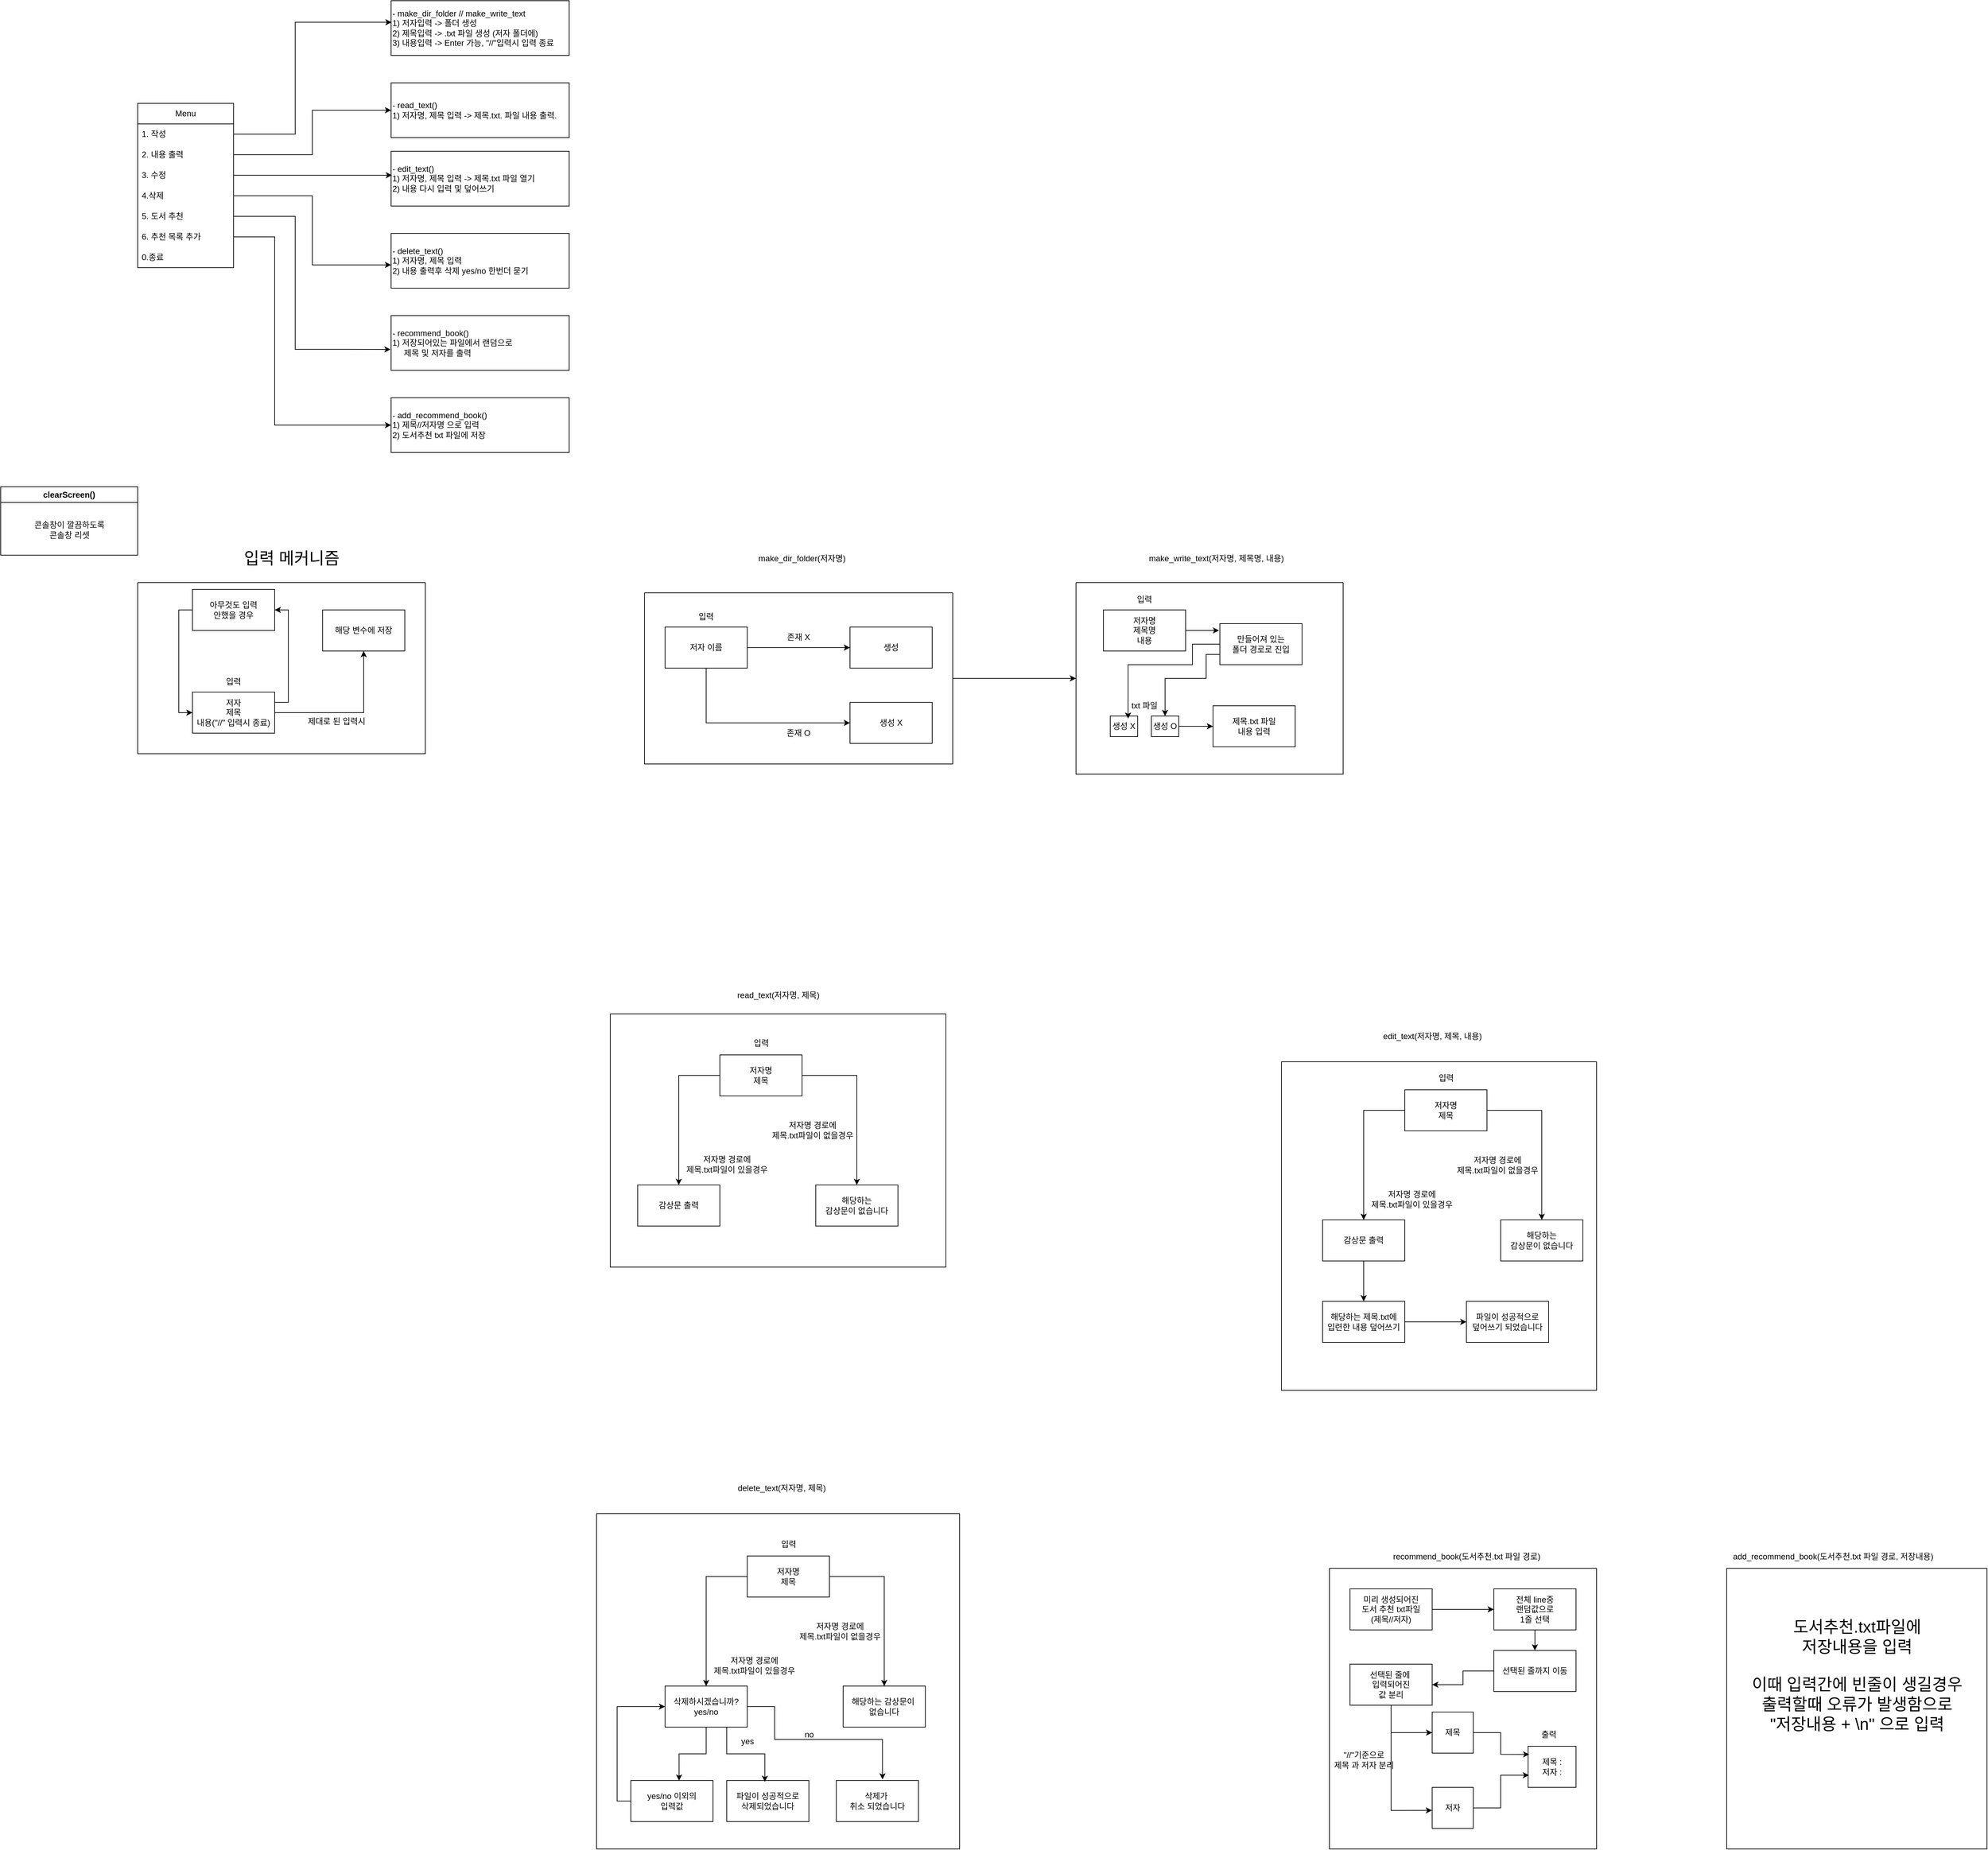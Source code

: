 <mxfile version="24.2.5" type="device">
  <diagram id="C5RBs43oDa-KdzZeNtuy" name="Page-1">
    <mxGraphModel dx="1339" dy="675" grid="1" gridSize="10" guides="1" tooltips="1" connect="1" arrows="1" fold="1" page="1" pageScale="1" pageWidth="3300" pageHeight="4681" background="none" math="0" shadow="0">
      <root>
        <mxCell id="WIyWlLk6GJQsqaUBKTNV-0" />
        <mxCell id="WIyWlLk6GJQsqaUBKTNV-1" parent="WIyWlLk6GJQsqaUBKTNV-0" />
        <mxCell id="ZMMMaJxAKqwiC50rY-K8-9" value="Menu" style="swimlane;fontStyle=0;childLayout=stackLayout;horizontal=1;startSize=30;horizontalStack=0;resizeParent=1;resizeParentMax=0;resizeLast=0;collapsible=1;marginBottom=0;whiteSpace=wrap;html=1;" parent="WIyWlLk6GJQsqaUBKTNV-1" vertex="1">
          <mxGeometry x="230" y="190" width="140" height="240" as="geometry">
            <mxRectangle y="160" width="60" height="30" as="alternateBounds" />
          </mxGeometry>
        </mxCell>
        <mxCell id="ZMMMaJxAKqwiC50rY-K8-10" value="1. 작성" style="text;strokeColor=none;fillColor=none;align=left;verticalAlign=middle;spacingLeft=4;spacingRight=4;overflow=hidden;points=[[0,0.5],[1,0.5]];portConstraint=eastwest;rotatable=0;whiteSpace=wrap;html=1;" parent="ZMMMaJxAKqwiC50rY-K8-9" vertex="1">
          <mxGeometry y="30" width="140" height="30" as="geometry" />
        </mxCell>
        <mxCell id="ZMMMaJxAKqwiC50rY-K8-11" value="2. 내용 출력" style="text;strokeColor=none;fillColor=none;align=left;verticalAlign=middle;spacingLeft=4;spacingRight=4;overflow=hidden;points=[[0,0.5],[1,0.5]];portConstraint=eastwest;rotatable=0;whiteSpace=wrap;html=1;" parent="ZMMMaJxAKqwiC50rY-K8-9" vertex="1">
          <mxGeometry y="60" width="140" height="30" as="geometry" />
        </mxCell>
        <mxCell id="ZMMMaJxAKqwiC50rY-K8-12" value="3. 수정" style="text;strokeColor=none;fillColor=none;align=left;verticalAlign=middle;spacingLeft=4;spacingRight=4;overflow=hidden;points=[[0,0.5],[1,0.5]];portConstraint=eastwest;rotatable=0;whiteSpace=wrap;html=1;" parent="ZMMMaJxAKqwiC50rY-K8-9" vertex="1">
          <mxGeometry y="90" width="140" height="30" as="geometry" />
        </mxCell>
        <mxCell id="QlnXhvhGTtY5C8Dd1A9R-1" value="4.삭제" style="text;strokeColor=none;fillColor=none;align=left;verticalAlign=middle;spacingLeft=4;spacingRight=4;overflow=hidden;points=[[0,0.5],[1,0.5]];portConstraint=eastwest;rotatable=0;whiteSpace=wrap;html=1;" parent="ZMMMaJxAKqwiC50rY-K8-9" vertex="1">
          <mxGeometry y="120" width="140" height="30" as="geometry" />
        </mxCell>
        <mxCell id="QlnXhvhGTtY5C8Dd1A9R-2" value="5. 도서 추천" style="text;strokeColor=none;fillColor=none;align=left;verticalAlign=middle;spacingLeft=4;spacingRight=4;overflow=hidden;points=[[0,0.5],[1,0.5]];portConstraint=eastwest;rotatable=0;whiteSpace=wrap;html=1;" parent="ZMMMaJxAKqwiC50rY-K8-9" vertex="1">
          <mxGeometry y="150" width="140" height="30" as="geometry" />
        </mxCell>
        <mxCell id="QlnXhvhGTtY5C8Dd1A9R-3" value="6. 추천 목록 추가" style="text;strokeColor=none;fillColor=none;align=left;verticalAlign=middle;spacingLeft=4;spacingRight=4;overflow=hidden;points=[[0,0.5],[1,0.5]];portConstraint=eastwest;rotatable=0;whiteSpace=wrap;html=1;" parent="ZMMMaJxAKqwiC50rY-K8-9" vertex="1">
          <mxGeometry y="180" width="140" height="30" as="geometry" />
        </mxCell>
        <mxCell id="j4lO6dd5l7FoJTS6NfHh-8" value="0.종료" style="text;strokeColor=none;fillColor=none;align=left;verticalAlign=middle;spacingLeft=4;spacingRight=4;overflow=hidden;points=[[0,0.5],[1,0.5]];portConstraint=eastwest;rotatable=0;whiteSpace=wrap;html=1;" parent="ZMMMaJxAKqwiC50rY-K8-9" vertex="1">
          <mxGeometry y="210" width="140" height="30" as="geometry" />
        </mxCell>
        <mxCell id="QlnXhvhGTtY5C8Dd1A9R-36" value="&lt;div&gt;- make_dir_folder // make_write_text&lt;/div&gt;1) 저자입력 -&amp;gt; 폴더 생성&lt;div&gt;2) 제목입력 -&amp;gt; .txt 파일 생성&amp;nbsp;&lt;span style=&quot;background-color: initial;&quot;&gt;(저자 폴더에)&lt;/span&gt;&lt;/div&gt;&lt;div&gt;3) 내용입력 -&amp;gt; Enter 가능,&amp;nbsp;&lt;span style=&quot;background-color: initial;&quot;&gt;&quot;//&quot;입력시 입력 종료&lt;/span&gt;&lt;/div&gt;" style="rounded=0;whiteSpace=wrap;html=1;align=left;" parent="WIyWlLk6GJQsqaUBKTNV-1" vertex="1">
          <mxGeometry x="600" y="40" width="260" height="80" as="geometry" />
        </mxCell>
        <mxCell id="QlnXhvhGTtY5C8Dd1A9R-53" value="&lt;div&gt;- read_text()&lt;/div&gt;1) 저자명, 제목 입력 -&amp;gt; 제목.txt. 파일 내용 출력." style="rounded=0;whiteSpace=wrap;html=1;align=left;" parent="WIyWlLk6GJQsqaUBKTNV-1" vertex="1">
          <mxGeometry x="600" y="160" width="260" height="80" as="geometry" />
        </mxCell>
        <mxCell id="QlnXhvhGTtY5C8Dd1A9R-56" value="&lt;div&gt;- edit_text()&lt;/div&gt;1) 저자명, 제목 입력 -&amp;gt; 제목.txt 파일 열기&lt;div&gt;2) 내용 다시 입력 및 덮어쓰기&lt;/div&gt;" style="rounded=0;whiteSpace=wrap;html=1;align=left;" parent="WIyWlLk6GJQsqaUBKTNV-1" vertex="1">
          <mxGeometry x="600" y="260" width="260" height="80" as="geometry" />
        </mxCell>
        <mxCell id="QlnXhvhGTtY5C8Dd1A9R-57" value="&lt;div&gt;- delete_text()&lt;/div&gt;1) 저자명, 제목 입력&lt;div&gt;2) 내용 출력후 삭제 yes/no 한번더 묻기&lt;/div&gt;" style="rounded=0;whiteSpace=wrap;html=1;align=left;" parent="WIyWlLk6GJQsqaUBKTNV-1" vertex="1">
          <mxGeometry x="600" y="380" width="260" height="80" as="geometry" />
        </mxCell>
        <mxCell id="QlnXhvhGTtY5C8Dd1A9R-58" value="&lt;div&gt;- recommend_book()&lt;/div&gt;1) 저장되어있는&amp;nbsp;&lt;span style=&quot;background-color: initial;&quot;&gt;파일에서 랜덤으로&amp;nbsp;&lt;/span&gt;&lt;div&gt;&lt;span style=&quot;background-color: initial;&quot;&gt;&amp;nbsp; &amp;nbsp; &amp;nbsp;제목 및 저자를 출력&lt;/span&gt;&lt;/div&gt;" style="rounded=0;whiteSpace=wrap;html=1;align=left;" parent="WIyWlLk6GJQsqaUBKTNV-1" vertex="1">
          <mxGeometry x="600" y="500" width="260" height="80" as="geometry" />
        </mxCell>
        <mxCell id="QlnXhvhGTtY5C8Dd1A9R-61" style="edgeStyle=orthogonalEdgeStyle;rounded=0;orthogonalLoop=1;jettySize=auto;html=1;entryX=0;entryY=0.5;entryDx=0;entryDy=0;" parent="WIyWlLk6GJQsqaUBKTNV-1" source="ZMMMaJxAKqwiC50rY-K8-11" target="QlnXhvhGTtY5C8Dd1A9R-53" edge="1">
          <mxGeometry relative="1" as="geometry" />
        </mxCell>
        <mxCell id="QlnXhvhGTtY5C8Dd1A9R-62" style="edgeStyle=orthogonalEdgeStyle;rounded=0;orthogonalLoop=1;jettySize=auto;html=1;exitX=1;exitY=0.5;exitDx=0;exitDy=0;entryX=0.003;entryY=0.394;entryDx=0;entryDy=0;entryPerimeter=0;" parent="WIyWlLk6GJQsqaUBKTNV-1" source="ZMMMaJxAKqwiC50rY-K8-10" target="QlnXhvhGTtY5C8Dd1A9R-36" edge="1">
          <mxGeometry relative="1" as="geometry">
            <Array as="points">
              <mxPoint x="460" y="235" />
              <mxPoint x="460" y="72" />
            </Array>
          </mxGeometry>
        </mxCell>
        <mxCell id="QlnXhvhGTtY5C8Dd1A9R-63" style="edgeStyle=orthogonalEdgeStyle;rounded=0;orthogonalLoop=1;jettySize=auto;html=1;entryX=0.005;entryY=0.437;entryDx=0;entryDy=0;entryPerimeter=0;" parent="WIyWlLk6GJQsqaUBKTNV-1" source="ZMMMaJxAKqwiC50rY-K8-12" target="QlnXhvhGTtY5C8Dd1A9R-56" edge="1">
          <mxGeometry relative="1" as="geometry" />
        </mxCell>
        <mxCell id="QlnXhvhGTtY5C8Dd1A9R-64" style="edgeStyle=orthogonalEdgeStyle;rounded=0;orthogonalLoop=1;jettySize=auto;html=1;entryX=0;entryY=0.575;entryDx=0;entryDy=0;entryPerimeter=0;" parent="WIyWlLk6GJQsqaUBKTNV-1" source="QlnXhvhGTtY5C8Dd1A9R-1" target="QlnXhvhGTtY5C8Dd1A9R-57" edge="1">
          <mxGeometry relative="1" as="geometry" />
        </mxCell>
        <mxCell id="QlnXhvhGTtY5C8Dd1A9R-65" style="edgeStyle=orthogonalEdgeStyle;rounded=0;orthogonalLoop=1;jettySize=auto;html=1;entryX=-0.003;entryY=0.618;entryDx=0;entryDy=0;entryPerimeter=0;" parent="WIyWlLk6GJQsqaUBKTNV-1" source="QlnXhvhGTtY5C8Dd1A9R-2" target="QlnXhvhGTtY5C8Dd1A9R-58" edge="1">
          <mxGeometry relative="1" as="geometry">
            <Array as="points">
              <mxPoint x="460" y="355" />
              <mxPoint x="460" y="549" />
            </Array>
          </mxGeometry>
        </mxCell>
        <mxCell id="j4lO6dd5l7FoJTS6NfHh-10" value="&lt;div&gt;- add_recommend_book()&lt;/div&gt;1) 제목//저자명 으로 입력&lt;div&gt;2) 도서추천 txt 파일에 저장&lt;/div&gt;" style="rounded=0;whiteSpace=wrap;html=1;align=left;" parent="WIyWlLk6GJQsqaUBKTNV-1" vertex="1">
          <mxGeometry x="600" y="620" width="260" height="80" as="geometry" />
        </mxCell>
        <mxCell id="j4lO6dd5l7FoJTS6NfHh-11" style="edgeStyle=orthogonalEdgeStyle;rounded=0;orthogonalLoop=1;jettySize=auto;html=1;entryX=0;entryY=0.5;entryDx=0;entryDy=0;" parent="WIyWlLk6GJQsqaUBKTNV-1" source="QlnXhvhGTtY5C8Dd1A9R-3" target="j4lO6dd5l7FoJTS6NfHh-10" edge="1">
          <mxGeometry relative="1" as="geometry">
            <Array as="points">
              <mxPoint x="430" y="385" />
              <mxPoint x="430" y="660" />
            </Array>
          </mxGeometry>
        </mxCell>
        <mxCell id="QBNyLrGhRCIhG8QiMOdK-1" value="clearScreen()" style="swimlane;whiteSpace=wrap;html=1;" parent="WIyWlLk6GJQsqaUBKTNV-1" vertex="1">
          <mxGeometry x="30" y="750" width="200" height="100" as="geometry" />
        </mxCell>
        <mxCell id="QBNyLrGhRCIhG8QiMOdK-4" value="콘솔창이 깔끔하도록&lt;div&gt;콘솔창 리셋&lt;/div&gt;" style="text;html=1;align=center;verticalAlign=middle;resizable=0;points=[];autosize=1;strokeColor=none;fillColor=none;" parent="QBNyLrGhRCIhG8QiMOdK-1" vertex="1">
          <mxGeometry x="35" y="43" width="130" height="40" as="geometry" />
        </mxCell>
        <mxCell id="QBNyLrGhRCIhG8QiMOdK-16" value="" style="swimlane;startSize=0;" parent="WIyWlLk6GJQsqaUBKTNV-1" vertex="1">
          <mxGeometry x="230" y="890" width="420" height="250" as="geometry" />
        </mxCell>
        <mxCell id="QBNyLrGhRCIhG8QiMOdK-12" value="아무것도 입력&lt;div&gt;안했을 경우&lt;/div&gt;" style="rounded=0;whiteSpace=wrap;html=1;" parent="QBNyLrGhRCIhG8QiMOdK-16" vertex="1">
          <mxGeometry x="80" y="10" width="120" height="60" as="geometry" />
        </mxCell>
        <mxCell id="QBNyLrGhRCIhG8QiMOdK-8" value="&lt;div&gt;&lt;span style=&quot;background-color: initial;&quot;&gt;저자&lt;/span&gt;&lt;br&gt;&lt;/div&gt;&lt;div&gt;제목&lt;/div&gt;&lt;div&gt;내용(&quot;//&quot; 입력시 종료)&lt;/div&gt;" style="rounded=0;whiteSpace=wrap;html=1;" parent="QBNyLrGhRCIhG8QiMOdK-16" vertex="1">
          <mxGeometry x="80" y="160" width="120" height="60" as="geometry" />
        </mxCell>
        <mxCell id="QBNyLrGhRCIhG8QiMOdK-18" style="edgeStyle=orthogonalEdgeStyle;rounded=0;orthogonalLoop=1;jettySize=auto;html=1;exitX=1;exitY=0.25;exitDx=0;exitDy=0;entryX=1;entryY=0.5;entryDx=0;entryDy=0;" parent="QBNyLrGhRCIhG8QiMOdK-16" source="QBNyLrGhRCIhG8QiMOdK-8" target="QBNyLrGhRCIhG8QiMOdK-12" edge="1">
          <mxGeometry relative="1" as="geometry" />
        </mxCell>
        <mxCell id="QBNyLrGhRCIhG8QiMOdK-19" style="edgeStyle=orthogonalEdgeStyle;rounded=0;orthogonalLoop=1;jettySize=auto;html=1;exitX=0;exitY=0.5;exitDx=0;exitDy=0;entryX=0;entryY=0.5;entryDx=0;entryDy=0;" parent="QBNyLrGhRCIhG8QiMOdK-16" source="QBNyLrGhRCIhG8QiMOdK-12" target="QBNyLrGhRCIhG8QiMOdK-8" edge="1">
          <mxGeometry relative="1" as="geometry" />
        </mxCell>
        <mxCell id="QBNyLrGhRCIhG8QiMOdK-11" value="해당 변수에 저장" style="rounded=0;whiteSpace=wrap;html=1;" parent="QBNyLrGhRCIhG8QiMOdK-16" vertex="1">
          <mxGeometry x="270" y="40" width="120" height="60" as="geometry" />
        </mxCell>
        <mxCell id="QBNyLrGhRCIhG8QiMOdK-13" value="" style="edgeStyle=orthogonalEdgeStyle;rounded=0;orthogonalLoop=1;jettySize=auto;html=1;" parent="QBNyLrGhRCIhG8QiMOdK-16" source="QBNyLrGhRCIhG8QiMOdK-8" target="QBNyLrGhRCIhG8QiMOdK-11" edge="1">
          <mxGeometry relative="1" as="geometry" />
        </mxCell>
        <mxCell id="QBNyLrGhRCIhG8QiMOdK-50" value="입력" style="text;html=1;align=center;verticalAlign=middle;whiteSpace=wrap;rounded=0;" parent="QBNyLrGhRCIhG8QiMOdK-16" vertex="1">
          <mxGeometry x="110" y="130" width="60" height="30" as="geometry" />
        </mxCell>
        <mxCell id="QBNyLrGhRCIhG8QiMOdK-17" value="&lt;font style=&quot;font-size: 24px;&quot;&gt;입력 메커니즘&lt;/font&gt;" style="text;html=1;align=center;verticalAlign=middle;whiteSpace=wrap;rounded=0;" parent="WIyWlLk6GJQsqaUBKTNV-1" vertex="1">
          <mxGeometry x="375" y="840" width="160" height="30" as="geometry" />
        </mxCell>
        <mxCell id="QBNyLrGhRCIhG8QiMOdK-20" value="make_dir_folder(저자명)" style="text;html=1;align=center;verticalAlign=middle;whiteSpace=wrap;rounded=0;" parent="WIyWlLk6GJQsqaUBKTNV-1" vertex="1">
          <mxGeometry x="1130" y="840" width="140" height="30" as="geometry" />
        </mxCell>
        <mxCell id="QBNyLrGhRCIhG8QiMOdK-41" style="edgeStyle=orthogonalEdgeStyle;rounded=0;orthogonalLoop=1;jettySize=auto;html=1;exitX=1;exitY=0.5;exitDx=0;exitDy=0;entryX=0;entryY=0.5;entryDx=0;entryDy=0;" parent="WIyWlLk6GJQsqaUBKTNV-1" source="QBNyLrGhRCIhG8QiMOdK-22" target="QBNyLrGhRCIhG8QiMOdK-25" edge="1">
          <mxGeometry relative="1" as="geometry" />
        </mxCell>
        <mxCell id="QBNyLrGhRCIhG8QiMOdK-22" value="" style="swimlane;startSize=0;" parent="WIyWlLk6GJQsqaUBKTNV-1" vertex="1">
          <mxGeometry x="970" y="905" width="450" height="250" as="geometry" />
        </mxCell>
        <mxCell id="QBNyLrGhRCIhG8QiMOdK-31" style="edgeStyle=orthogonalEdgeStyle;rounded=0;orthogonalLoop=1;jettySize=auto;html=1;exitX=1;exitY=0.5;exitDx=0;exitDy=0;entryX=0;entryY=0.5;entryDx=0;entryDy=0;" parent="QBNyLrGhRCIhG8QiMOdK-22" source="QBNyLrGhRCIhG8QiMOdK-24" target="QBNyLrGhRCIhG8QiMOdK-29" edge="1">
          <mxGeometry relative="1" as="geometry" />
        </mxCell>
        <mxCell id="QBNyLrGhRCIhG8QiMOdK-34" style="edgeStyle=orthogonalEdgeStyle;rounded=0;orthogonalLoop=1;jettySize=auto;html=1;exitX=0.5;exitY=1;exitDx=0;exitDy=0;entryX=0;entryY=0.5;entryDx=0;entryDy=0;" parent="QBNyLrGhRCIhG8QiMOdK-22" source="QBNyLrGhRCIhG8QiMOdK-24" target="QBNyLrGhRCIhG8QiMOdK-30" edge="1">
          <mxGeometry relative="1" as="geometry" />
        </mxCell>
        <mxCell id="QBNyLrGhRCIhG8QiMOdK-24" value="저자 이름" style="rounded=0;whiteSpace=wrap;html=1;" parent="QBNyLrGhRCIhG8QiMOdK-22" vertex="1">
          <mxGeometry x="30" y="50" width="120" height="60" as="geometry" />
        </mxCell>
        <mxCell id="QBNyLrGhRCIhG8QiMOdK-29" value="생성" style="rounded=0;whiteSpace=wrap;html=1;" parent="QBNyLrGhRCIhG8QiMOdK-22" vertex="1">
          <mxGeometry x="300" y="50" width="120" height="60" as="geometry" />
        </mxCell>
        <mxCell id="QBNyLrGhRCIhG8QiMOdK-30" value="생성 X" style="rounded=0;whiteSpace=wrap;html=1;" parent="QBNyLrGhRCIhG8QiMOdK-22" vertex="1">
          <mxGeometry x="300" y="160" width="120" height="60" as="geometry" />
        </mxCell>
        <mxCell id="QBNyLrGhRCIhG8QiMOdK-33" value="존재 X" style="text;html=1;align=center;verticalAlign=middle;whiteSpace=wrap;rounded=0;" parent="QBNyLrGhRCIhG8QiMOdK-22" vertex="1">
          <mxGeometry x="195" y="50" width="60" height="30" as="geometry" />
        </mxCell>
        <mxCell id="QBNyLrGhRCIhG8QiMOdK-35" value="존재 O" style="text;html=1;align=center;verticalAlign=middle;whiteSpace=wrap;rounded=0;" parent="QBNyLrGhRCIhG8QiMOdK-22" vertex="1">
          <mxGeometry x="195" y="190" width="60" height="30" as="geometry" />
        </mxCell>
        <mxCell id="QBNyLrGhRCIhG8QiMOdK-37" value="입력" style="text;html=1;align=center;verticalAlign=middle;whiteSpace=wrap;rounded=0;" parent="QBNyLrGhRCIhG8QiMOdK-22" vertex="1">
          <mxGeometry x="60" y="20" width="60" height="30" as="geometry" />
        </mxCell>
        <mxCell id="QBNyLrGhRCIhG8QiMOdK-25" value="" style="swimlane;startSize=0;" parent="WIyWlLk6GJQsqaUBKTNV-1" vertex="1">
          <mxGeometry x="1600" y="890" width="390" height="280" as="geometry" />
        </mxCell>
        <mxCell id="QBNyLrGhRCIhG8QiMOdK-40" value="" style="edgeStyle=orthogonalEdgeStyle;rounded=0;orthogonalLoop=1;jettySize=auto;html=1;entryX=-0.01;entryY=0.167;entryDx=0;entryDy=0;entryPerimeter=0;" parent="QBNyLrGhRCIhG8QiMOdK-25" source="QBNyLrGhRCIhG8QiMOdK-26" target="QBNyLrGhRCIhG8QiMOdK-39" edge="1">
          <mxGeometry relative="1" as="geometry" />
        </mxCell>
        <mxCell id="QBNyLrGhRCIhG8QiMOdK-26" value="&lt;div&gt;&lt;span style=&quot;background-color: initial;&quot;&gt;저자명&lt;/span&gt;&lt;br&gt;&lt;/div&gt;&lt;div&gt;제목명&lt;/div&gt;&lt;div&gt;내용&lt;/div&gt;" style="rounded=0;whiteSpace=wrap;html=1;" parent="QBNyLrGhRCIhG8QiMOdK-25" vertex="1">
          <mxGeometry x="40" y="40" width="120" height="60" as="geometry" />
        </mxCell>
        <mxCell id="QBNyLrGhRCIhG8QiMOdK-36" value="입력" style="text;html=1;align=center;verticalAlign=middle;whiteSpace=wrap;rounded=0;" parent="QBNyLrGhRCIhG8QiMOdK-25" vertex="1">
          <mxGeometry x="70" y="10" width="60" height="30" as="geometry" />
        </mxCell>
        <mxCell id="QBNyLrGhRCIhG8QiMOdK-54" style="edgeStyle=orthogonalEdgeStyle;rounded=0;orthogonalLoop=1;jettySize=auto;html=1;exitX=0;exitY=0.75;exitDx=0;exitDy=0;entryX=0.5;entryY=0;entryDx=0;entryDy=0;" parent="QBNyLrGhRCIhG8QiMOdK-25" source="QBNyLrGhRCIhG8QiMOdK-39" target="QBNyLrGhRCIhG8QiMOdK-44" edge="1">
          <mxGeometry relative="1" as="geometry">
            <Array as="points">
              <mxPoint x="190" y="105" />
              <mxPoint x="190" y="140" />
              <mxPoint x="130" y="140" />
            </Array>
          </mxGeometry>
        </mxCell>
        <mxCell id="QBNyLrGhRCIhG8QiMOdK-39" value="만들어져 있는&lt;div&gt;폴더 경로로 진입&lt;/div&gt;" style="rounded=0;whiteSpace=wrap;html=1;" parent="QBNyLrGhRCIhG8QiMOdK-25" vertex="1">
          <mxGeometry x="210" y="60" width="120" height="60" as="geometry" />
        </mxCell>
        <mxCell id="QBNyLrGhRCIhG8QiMOdK-55" style="edgeStyle=orthogonalEdgeStyle;rounded=0;orthogonalLoop=1;jettySize=auto;html=1;exitX=1;exitY=0.5;exitDx=0;exitDy=0;entryX=0;entryY=0.5;entryDx=0;entryDy=0;" parent="QBNyLrGhRCIhG8QiMOdK-25" source="QBNyLrGhRCIhG8QiMOdK-44" target="QBNyLrGhRCIhG8QiMOdK-47" edge="1">
          <mxGeometry relative="1" as="geometry" />
        </mxCell>
        <mxCell id="QBNyLrGhRCIhG8QiMOdK-44" value="생성 O" style="rounded=0;whiteSpace=wrap;html=1;" parent="QBNyLrGhRCIhG8QiMOdK-25" vertex="1">
          <mxGeometry x="110" y="195" width="40" height="30" as="geometry" />
        </mxCell>
        <mxCell id="QBNyLrGhRCIhG8QiMOdK-43" value="생성 X" style="rounded=0;whiteSpace=wrap;html=1;" parent="QBNyLrGhRCIhG8QiMOdK-25" vertex="1">
          <mxGeometry x="50" y="195" width="40" height="30" as="geometry" />
        </mxCell>
        <mxCell id="QBNyLrGhRCIhG8QiMOdK-47" value="제목.txt 파일&lt;div&gt;내용 입력&lt;/div&gt;" style="rounded=0;whiteSpace=wrap;html=1;" parent="QBNyLrGhRCIhG8QiMOdK-25" vertex="1">
          <mxGeometry x="200" y="180" width="120" height="60" as="geometry" />
        </mxCell>
        <mxCell id="QBNyLrGhRCIhG8QiMOdK-51" value="txt 파일" style="text;html=1;align=center;verticalAlign=middle;whiteSpace=wrap;rounded=0;" parent="QBNyLrGhRCIhG8QiMOdK-25" vertex="1">
          <mxGeometry x="70" y="165" width="60" height="30" as="geometry" />
        </mxCell>
        <mxCell id="QBNyLrGhRCIhG8QiMOdK-52" style="edgeStyle=orthogonalEdgeStyle;rounded=0;orthogonalLoop=1;jettySize=auto;html=1;exitX=0;exitY=0.5;exitDx=0;exitDy=0;entryX=0.65;entryY=0.127;entryDx=0;entryDy=0;entryPerimeter=0;" parent="QBNyLrGhRCIhG8QiMOdK-25" source="QBNyLrGhRCIhG8QiMOdK-39" target="QBNyLrGhRCIhG8QiMOdK-43" edge="1">
          <mxGeometry relative="1" as="geometry">
            <Array as="points">
              <mxPoint x="170" y="90" />
              <mxPoint x="170" y="120" />
              <mxPoint x="76" y="120" />
            </Array>
          </mxGeometry>
        </mxCell>
        <mxCell id="QBNyLrGhRCIhG8QiMOdK-27" value="make_write_text(저자명, 제목명, 내용)" style="text;html=1;align=center;verticalAlign=middle;whiteSpace=wrap;rounded=0;" parent="WIyWlLk6GJQsqaUBKTNV-1" vertex="1">
          <mxGeometry x="1660" y="840" width="290" height="30" as="geometry" />
        </mxCell>
        <mxCell id="QBNyLrGhRCIhG8QiMOdK-56" value="" style="swimlane;startSize=0;" parent="WIyWlLk6GJQsqaUBKTNV-1" vertex="1">
          <mxGeometry x="920" y="1520" width="490" height="370" as="geometry" />
        </mxCell>
        <mxCell id="QBNyLrGhRCIhG8QiMOdK-60" value="감상문 출력" style="rounded=0;whiteSpace=wrap;html=1;" parent="QBNyLrGhRCIhG8QiMOdK-56" vertex="1">
          <mxGeometry x="40" y="250" width="120" height="60" as="geometry" />
        </mxCell>
        <mxCell id="QBNyLrGhRCIhG8QiMOdK-62" style="edgeStyle=orthogonalEdgeStyle;rounded=0;orthogonalLoop=1;jettySize=auto;html=1;exitX=1;exitY=0.5;exitDx=0;exitDy=0;entryX=0.5;entryY=0;entryDx=0;entryDy=0;" parent="QBNyLrGhRCIhG8QiMOdK-56" source="QBNyLrGhRCIhG8QiMOdK-58" target="QBNyLrGhRCIhG8QiMOdK-61" edge="1">
          <mxGeometry relative="1" as="geometry" />
        </mxCell>
        <mxCell id="QBNyLrGhRCIhG8QiMOdK-65" style="edgeStyle=orthogonalEdgeStyle;rounded=0;orthogonalLoop=1;jettySize=auto;html=1;exitX=0;exitY=0.5;exitDx=0;exitDy=0;" parent="QBNyLrGhRCIhG8QiMOdK-56" source="QBNyLrGhRCIhG8QiMOdK-58" target="QBNyLrGhRCIhG8QiMOdK-60" edge="1">
          <mxGeometry relative="1" as="geometry" />
        </mxCell>
        <mxCell id="QBNyLrGhRCIhG8QiMOdK-58" value="저자명&lt;div&gt;제목&lt;/div&gt;" style="rounded=0;whiteSpace=wrap;html=1;" parent="QBNyLrGhRCIhG8QiMOdK-56" vertex="1">
          <mxGeometry x="160" y="60" width="120" height="60" as="geometry" />
        </mxCell>
        <mxCell id="QBNyLrGhRCIhG8QiMOdK-59" value="입력" style="text;html=1;align=center;verticalAlign=middle;resizable=0;points=[];autosize=1;strokeColor=none;fillColor=none;" parent="QBNyLrGhRCIhG8QiMOdK-56" vertex="1">
          <mxGeometry x="195" y="28" width="50" height="30" as="geometry" />
        </mxCell>
        <mxCell id="QBNyLrGhRCIhG8QiMOdK-61" value="해당하는&lt;div&gt;감상문이 없습니다&lt;/div&gt;" style="rounded=0;whiteSpace=wrap;html=1;" parent="QBNyLrGhRCIhG8QiMOdK-56" vertex="1">
          <mxGeometry x="300" y="250" width="120" height="60" as="geometry" />
        </mxCell>
        <mxCell id="QBNyLrGhRCIhG8QiMOdK-63" value="저자명 경로에&lt;div&gt;제목.txt파일이 없을경우&lt;/div&gt;" style="text;html=1;align=center;verticalAlign=middle;resizable=0;points=[];autosize=1;strokeColor=none;fillColor=none;" parent="QBNyLrGhRCIhG8QiMOdK-56" vertex="1">
          <mxGeometry x="220" y="150" width="150" height="40" as="geometry" />
        </mxCell>
        <mxCell id="QBNyLrGhRCIhG8QiMOdK-66" value="저자명 경로에&lt;div&gt;제목.txt파일이 있을경우&lt;/div&gt;" style="text;html=1;align=center;verticalAlign=middle;resizable=0;points=[];autosize=1;strokeColor=none;fillColor=none;" parent="QBNyLrGhRCIhG8QiMOdK-56" vertex="1">
          <mxGeometry x="95" y="200" width="150" height="40" as="geometry" />
        </mxCell>
        <mxCell id="QBNyLrGhRCIhG8QiMOdK-57" value="read_text(저자명, 제목)" style="text;html=1;align=center;verticalAlign=middle;resizable=0;points=[];autosize=1;strokeColor=none;fillColor=none;" parent="WIyWlLk6GJQsqaUBKTNV-1" vertex="1">
          <mxGeometry x="1090" y="1478" width="150" height="30" as="geometry" />
        </mxCell>
        <mxCell id="QBNyLrGhRCIhG8QiMOdK-68" value="제대로 된 입력시" style="text;html=1;align=center;verticalAlign=middle;resizable=0;points=[];autosize=1;strokeColor=none;fillColor=none;" parent="WIyWlLk6GJQsqaUBKTNV-1" vertex="1">
          <mxGeometry x="465" y="1078" width="110" height="30" as="geometry" />
        </mxCell>
        <mxCell id="QBNyLrGhRCIhG8QiMOdK-69" value="" style="swimlane;startSize=0;" parent="WIyWlLk6GJQsqaUBKTNV-1" vertex="1">
          <mxGeometry x="1900" y="1590" width="460" height="480" as="geometry" />
        </mxCell>
        <mxCell id="QBNyLrGhRCIhG8QiMOdK-80" style="edgeStyle=orthogonalEdgeStyle;rounded=0;orthogonalLoop=1;jettySize=auto;html=1;exitX=0.5;exitY=1;exitDx=0;exitDy=0;entryX=0.5;entryY=0;entryDx=0;entryDy=0;" parent="QBNyLrGhRCIhG8QiMOdK-69" source="QBNyLrGhRCIhG8QiMOdK-71" target="QBNyLrGhRCIhG8QiMOdK-79" edge="1">
          <mxGeometry relative="1" as="geometry" />
        </mxCell>
        <mxCell id="QBNyLrGhRCIhG8QiMOdK-71" value="감상문 출력" style="rounded=0;whiteSpace=wrap;html=1;" parent="QBNyLrGhRCIhG8QiMOdK-69" vertex="1">
          <mxGeometry x="60" y="231" width="120" height="60" as="geometry" />
        </mxCell>
        <mxCell id="QBNyLrGhRCIhG8QiMOdK-72" style="edgeStyle=orthogonalEdgeStyle;rounded=0;orthogonalLoop=1;jettySize=auto;html=1;exitX=1;exitY=0.5;exitDx=0;exitDy=0;entryX=0.5;entryY=0;entryDx=0;entryDy=0;" parent="QBNyLrGhRCIhG8QiMOdK-69" source="QBNyLrGhRCIhG8QiMOdK-74" target="QBNyLrGhRCIhG8QiMOdK-76" edge="1">
          <mxGeometry relative="1" as="geometry" />
        </mxCell>
        <mxCell id="QBNyLrGhRCIhG8QiMOdK-73" style="edgeStyle=orthogonalEdgeStyle;rounded=0;orthogonalLoop=1;jettySize=auto;html=1;exitX=0;exitY=0.5;exitDx=0;exitDy=0;" parent="QBNyLrGhRCIhG8QiMOdK-69" source="QBNyLrGhRCIhG8QiMOdK-74" target="QBNyLrGhRCIhG8QiMOdK-71" edge="1">
          <mxGeometry relative="1" as="geometry" />
        </mxCell>
        <mxCell id="QBNyLrGhRCIhG8QiMOdK-74" value="저자명&lt;div&gt;제목&lt;/div&gt;" style="rounded=0;whiteSpace=wrap;html=1;" parent="QBNyLrGhRCIhG8QiMOdK-69" vertex="1">
          <mxGeometry x="180" y="41" width="120" height="60" as="geometry" />
        </mxCell>
        <mxCell id="QBNyLrGhRCIhG8QiMOdK-75" value="입력" style="text;html=1;align=center;verticalAlign=middle;resizable=0;points=[];autosize=1;strokeColor=none;fillColor=none;" parent="QBNyLrGhRCIhG8QiMOdK-69" vertex="1">
          <mxGeometry x="215" y="9" width="50" height="30" as="geometry" />
        </mxCell>
        <mxCell id="QBNyLrGhRCIhG8QiMOdK-76" value="해당하는&lt;div&gt;감상문이 없습니다&lt;/div&gt;" style="rounded=0;whiteSpace=wrap;html=1;" parent="QBNyLrGhRCIhG8QiMOdK-69" vertex="1">
          <mxGeometry x="320" y="231" width="120" height="60" as="geometry" />
        </mxCell>
        <mxCell id="QBNyLrGhRCIhG8QiMOdK-77" value="저자명 경로에&lt;div&gt;제목.txt파일이 없을경우&lt;/div&gt;" style="text;html=1;align=center;verticalAlign=middle;resizable=0;points=[];autosize=1;strokeColor=none;fillColor=none;" parent="QBNyLrGhRCIhG8QiMOdK-69" vertex="1">
          <mxGeometry x="240" y="131" width="150" height="40" as="geometry" />
        </mxCell>
        <mxCell id="QBNyLrGhRCIhG8QiMOdK-78" value="저자명 경로에&lt;div&gt;제목.txt파일이 있을경우&lt;/div&gt;" style="text;html=1;align=center;verticalAlign=middle;resizable=0;points=[];autosize=1;strokeColor=none;fillColor=none;" parent="QBNyLrGhRCIhG8QiMOdK-69" vertex="1">
          <mxGeometry x="115" y="181" width="150" height="40" as="geometry" />
        </mxCell>
        <mxCell id="QBNyLrGhRCIhG8QiMOdK-82" value="" style="edgeStyle=orthogonalEdgeStyle;rounded=0;orthogonalLoop=1;jettySize=auto;html=1;" parent="QBNyLrGhRCIhG8QiMOdK-69" source="QBNyLrGhRCIhG8QiMOdK-79" target="QBNyLrGhRCIhG8QiMOdK-81" edge="1">
          <mxGeometry relative="1" as="geometry" />
        </mxCell>
        <mxCell id="QBNyLrGhRCIhG8QiMOdK-79" value="해당하는 제목.txt에&lt;div&gt;입련한 내용 덮어쓰기&lt;/div&gt;" style="rounded=0;whiteSpace=wrap;html=1;" parent="QBNyLrGhRCIhG8QiMOdK-69" vertex="1">
          <mxGeometry x="60" y="350" width="120" height="60" as="geometry" />
        </mxCell>
        <mxCell id="QBNyLrGhRCIhG8QiMOdK-81" value="파일이 성공적으로&lt;div&gt;덮어쓰기 되었습니다&lt;/div&gt;" style="rounded=0;whiteSpace=wrap;html=1;" parent="QBNyLrGhRCIhG8QiMOdK-69" vertex="1">
          <mxGeometry x="270" y="350" width="120" height="60" as="geometry" />
        </mxCell>
        <mxCell id="QBNyLrGhRCIhG8QiMOdK-70" value="edit_text(저자명, 제목, 내용)" style="text;html=1;align=center;verticalAlign=middle;resizable=0;points=[];autosize=1;strokeColor=none;fillColor=none;" parent="WIyWlLk6GJQsqaUBKTNV-1" vertex="1">
          <mxGeometry x="2035" y="1538" width="170" height="30" as="geometry" />
        </mxCell>
        <mxCell id="QBNyLrGhRCIhG8QiMOdK-83" value="" style="swimlane;startSize=0;" parent="WIyWlLk6GJQsqaUBKTNV-1" vertex="1">
          <mxGeometry x="900" y="2250" width="530" height="490" as="geometry" />
        </mxCell>
        <mxCell id="QBNyLrGhRCIhG8QiMOdK-85" value="삭제하시겠습니까?&lt;div&gt;yes/no&lt;/div&gt;" style="rounded=0;whiteSpace=wrap;html=1;" parent="QBNyLrGhRCIhG8QiMOdK-83" vertex="1">
          <mxGeometry x="100" y="252" width="120" height="60" as="geometry" />
        </mxCell>
        <mxCell id="QBNyLrGhRCIhG8QiMOdK-86" style="edgeStyle=orthogonalEdgeStyle;rounded=0;orthogonalLoop=1;jettySize=auto;html=1;exitX=1;exitY=0.5;exitDx=0;exitDy=0;entryX=0.5;entryY=0;entryDx=0;entryDy=0;" parent="QBNyLrGhRCIhG8QiMOdK-83" source="QBNyLrGhRCIhG8QiMOdK-88" target="QBNyLrGhRCIhG8QiMOdK-90" edge="1">
          <mxGeometry relative="1" as="geometry" />
        </mxCell>
        <mxCell id="QBNyLrGhRCIhG8QiMOdK-87" style="edgeStyle=orthogonalEdgeStyle;rounded=0;orthogonalLoop=1;jettySize=auto;html=1;exitX=0;exitY=0.5;exitDx=0;exitDy=0;" parent="QBNyLrGhRCIhG8QiMOdK-83" source="QBNyLrGhRCIhG8QiMOdK-88" target="QBNyLrGhRCIhG8QiMOdK-85" edge="1">
          <mxGeometry relative="1" as="geometry" />
        </mxCell>
        <mxCell id="QBNyLrGhRCIhG8QiMOdK-88" value="저자명&lt;div&gt;제목&lt;/div&gt;" style="rounded=0;whiteSpace=wrap;html=1;" parent="QBNyLrGhRCIhG8QiMOdK-83" vertex="1">
          <mxGeometry x="220" y="62" width="120" height="60" as="geometry" />
        </mxCell>
        <mxCell id="QBNyLrGhRCIhG8QiMOdK-89" value="입력" style="text;html=1;align=center;verticalAlign=middle;resizable=0;points=[];autosize=1;strokeColor=none;fillColor=none;" parent="QBNyLrGhRCIhG8QiMOdK-83" vertex="1">
          <mxGeometry x="255" y="30" width="50" height="30" as="geometry" />
        </mxCell>
        <mxCell id="QBNyLrGhRCIhG8QiMOdK-90" value="해당하는 감상문이&amp;nbsp;&lt;div&gt;없습니다&lt;/div&gt;" style="rounded=0;whiteSpace=wrap;html=1;" parent="QBNyLrGhRCIhG8QiMOdK-83" vertex="1">
          <mxGeometry x="360" y="252" width="120" height="60" as="geometry" />
        </mxCell>
        <mxCell id="QBNyLrGhRCIhG8QiMOdK-91" value="저자명 경로에&lt;div&gt;제목.txt파일이 없을경우&lt;/div&gt;" style="text;html=1;align=center;verticalAlign=middle;resizable=0;points=[];autosize=1;strokeColor=none;fillColor=none;" parent="QBNyLrGhRCIhG8QiMOdK-83" vertex="1">
          <mxGeometry x="280" y="152" width="150" height="40" as="geometry" />
        </mxCell>
        <mxCell id="QBNyLrGhRCIhG8QiMOdK-92" value="저자명 경로에&lt;div&gt;제목.txt파일이 있을경우&lt;/div&gt;" style="text;html=1;align=center;verticalAlign=middle;resizable=0;points=[];autosize=1;strokeColor=none;fillColor=none;" parent="QBNyLrGhRCIhG8QiMOdK-83" vertex="1">
          <mxGeometry x="155" y="202" width="150" height="40" as="geometry" />
        </mxCell>
        <mxCell id="QBNyLrGhRCIhG8QiMOdK-97" style="edgeStyle=orthogonalEdgeStyle;rounded=0;orthogonalLoop=1;jettySize=auto;html=1;exitX=0;exitY=0.5;exitDx=0;exitDy=0;entryX=0;entryY=0.5;entryDx=0;entryDy=0;" parent="QBNyLrGhRCIhG8QiMOdK-83" source="QBNyLrGhRCIhG8QiMOdK-95" target="QBNyLrGhRCIhG8QiMOdK-85" edge="1">
          <mxGeometry relative="1" as="geometry" />
        </mxCell>
        <mxCell id="QBNyLrGhRCIhG8QiMOdK-95" value="yes/no 이외의&lt;div&gt;입력값&lt;/div&gt;" style="rounded=0;whiteSpace=wrap;html=1;" parent="QBNyLrGhRCIhG8QiMOdK-83" vertex="1">
          <mxGeometry x="50" y="390" width="120" height="60" as="geometry" />
        </mxCell>
        <mxCell id="QBNyLrGhRCIhG8QiMOdK-94" value="삭제가&amp;nbsp;&lt;div&gt;취소 되었습니다&lt;/div&gt;" style="rounded=0;whiteSpace=wrap;html=1;" parent="QBNyLrGhRCIhG8QiMOdK-83" vertex="1">
          <mxGeometry x="350" y="390" width="120" height="60" as="geometry" />
        </mxCell>
        <mxCell id="QBNyLrGhRCIhG8QiMOdK-93" value="파일이 성공적으로&lt;div&gt;삭제되었습니다&lt;/div&gt;" style="rounded=0;whiteSpace=wrap;html=1;" parent="QBNyLrGhRCIhG8QiMOdK-83" vertex="1">
          <mxGeometry x="190" y="390" width="120" height="60" as="geometry" />
        </mxCell>
        <mxCell id="QBNyLrGhRCIhG8QiMOdK-96" style="edgeStyle=orthogonalEdgeStyle;rounded=0;orthogonalLoop=1;jettySize=auto;html=1;exitX=0.5;exitY=1;exitDx=0;exitDy=0;entryX=0.587;entryY=0.003;entryDx=0;entryDy=0;entryPerimeter=0;" parent="QBNyLrGhRCIhG8QiMOdK-83" source="QBNyLrGhRCIhG8QiMOdK-85" target="QBNyLrGhRCIhG8QiMOdK-95" edge="1">
          <mxGeometry relative="1" as="geometry" />
        </mxCell>
        <mxCell id="QBNyLrGhRCIhG8QiMOdK-98" style="edgeStyle=orthogonalEdgeStyle;rounded=0;orthogonalLoop=1;jettySize=auto;html=1;exitX=0.75;exitY=1;exitDx=0;exitDy=0;entryX=0.464;entryY=0.032;entryDx=0;entryDy=0;entryPerimeter=0;" parent="QBNyLrGhRCIhG8QiMOdK-83" source="QBNyLrGhRCIhG8QiMOdK-85" target="QBNyLrGhRCIhG8QiMOdK-93" edge="1">
          <mxGeometry relative="1" as="geometry" />
        </mxCell>
        <mxCell id="QBNyLrGhRCIhG8QiMOdK-99" style="edgeStyle=orthogonalEdgeStyle;rounded=0;orthogonalLoop=1;jettySize=auto;html=1;exitX=1;exitY=0.5;exitDx=0;exitDy=0;entryX=0.562;entryY=-0.026;entryDx=0;entryDy=0;entryPerimeter=0;" parent="QBNyLrGhRCIhG8QiMOdK-83" source="QBNyLrGhRCIhG8QiMOdK-85" target="QBNyLrGhRCIhG8QiMOdK-94" edge="1">
          <mxGeometry relative="1" as="geometry">
            <Array as="points">
              <mxPoint x="260" y="282" />
              <mxPoint x="260" y="330" />
              <mxPoint x="417" y="330" />
            </Array>
          </mxGeometry>
        </mxCell>
        <mxCell id="QBNyLrGhRCIhG8QiMOdK-84" value="delete_text(저자명, 제목)" style="text;html=1;align=center;verticalAlign=middle;resizable=0;points=[];autosize=1;strokeColor=none;fillColor=none;" parent="WIyWlLk6GJQsqaUBKTNV-1" vertex="1">
          <mxGeometry x="1090" y="2198" width="160" height="30" as="geometry" />
        </mxCell>
        <mxCell id="QBNyLrGhRCIhG8QiMOdK-100" value="yes" style="text;html=1;align=center;verticalAlign=middle;resizable=0;points=[];autosize=1;strokeColor=none;fillColor=none;" parent="WIyWlLk6GJQsqaUBKTNV-1" vertex="1">
          <mxGeometry x="1100" y="2568" width="40" height="30" as="geometry" />
        </mxCell>
        <mxCell id="QBNyLrGhRCIhG8QiMOdK-101" value="no" style="text;html=1;align=center;verticalAlign=middle;resizable=0;points=[];autosize=1;strokeColor=none;fillColor=none;" parent="WIyWlLk6GJQsqaUBKTNV-1" vertex="1">
          <mxGeometry x="1190" y="2558" width="40" height="30" as="geometry" />
        </mxCell>
        <mxCell id="QBNyLrGhRCIhG8QiMOdK-102" value="" style="swimlane;startSize=0;" parent="WIyWlLk6GJQsqaUBKTNV-1" vertex="1">
          <mxGeometry x="1970" y="2330" width="390" height="410" as="geometry" />
        </mxCell>
        <mxCell id="QBNyLrGhRCIhG8QiMOdK-108" value="" style="edgeStyle=orthogonalEdgeStyle;rounded=0;orthogonalLoop=1;jettySize=auto;html=1;" parent="QBNyLrGhRCIhG8QiMOdK-102" source="QBNyLrGhRCIhG8QiMOdK-105" target="QBNyLrGhRCIhG8QiMOdK-107" edge="1">
          <mxGeometry relative="1" as="geometry" />
        </mxCell>
        <mxCell id="QBNyLrGhRCIhG8QiMOdK-105" value="전체 line중&lt;div&gt;랜덤값으로&lt;/div&gt;&lt;div&gt;1줄 선택&lt;/div&gt;" style="rounded=0;whiteSpace=wrap;html=1;" parent="QBNyLrGhRCIhG8QiMOdK-102" vertex="1">
          <mxGeometry x="240" y="30" width="120" height="60" as="geometry" />
        </mxCell>
        <mxCell id="QBNyLrGhRCIhG8QiMOdK-123" value="" style="edgeStyle=orthogonalEdgeStyle;rounded=0;orthogonalLoop=1;jettySize=auto;html=1;" parent="QBNyLrGhRCIhG8QiMOdK-102" source="QBNyLrGhRCIhG8QiMOdK-107" target="QBNyLrGhRCIhG8QiMOdK-109" edge="1">
          <mxGeometry relative="1" as="geometry" />
        </mxCell>
        <mxCell id="QBNyLrGhRCIhG8QiMOdK-107" value="선택된 줄까지 이동" style="rounded=0;whiteSpace=wrap;html=1;" parent="QBNyLrGhRCIhG8QiMOdK-102" vertex="1">
          <mxGeometry x="240" y="120" width="120" height="60" as="geometry" />
        </mxCell>
        <mxCell id="QBNyLrGhRCIhG8QiMOdK-120" style="edgeStyle=orthogonalEdgeStyle;rounded=0;orthogonalLoop=1;jettySize=auto;html=1;exitX=0.5;exitY=1;exitDx=0;exitDy=0;entryX=0;entryY=0.5;entryDx=0;entryDy=0;" parent="QBNyLrGhRCIhG8QiMOdK-102" source="QBNyLrGhRCIhG8QiMOdK-109" target="QBNyLrGhRCIhG8QiMOdK-111" edge="1">
          <mxGeometry relative="1" as="geometry" />
        </mxCell>
        <mxCell id="QBNyLrGhRCIhG8QiMOdK-109" value="선택된 줄에&amp;nbsp;&lt;div&gt;입력되어진&lt;div&gt;값 분리&lt;/div&gt;&lt;/div&gt;" style="rounded=0;whiteSpace=wrap;html=1;" parent="QBNyLrGhRCIhG8QiMOdK-102" vertex="1">
          <mxGeometry x="30" y="140" width="120" height="60" as="geometry" />
        </mxCell>
        <mxCell id="QBNyLrGhRCIhG8QiMOdK-112" value="저자" style="rounded=0;whiteSpace=wrap;html=1;" parent="QBNyLrGhRCIhG8QiMOdK-102" vertex="1">
          <mxGeometry x="150" y="320" width="60" height="60" as="geometry" />
        </mxCell>
        <mxCell id="QBNyLrGhRCIhG8QiMOdK-111" value="제목" style="rounded=0;whiteSpace=wrap;html=1;" parent="QBNyLrGhRCIhG8QiMOdK-102" vertex="1">
          <mxGeometry x="150" y="210" width="60" height="60" as="geometry" />
        </mxCell>
        <mxCell id="QBNyLrGhRCIhG8QiMOdK-113" value="제목 :&lt;div&gt;저자 :&lt;/div&gt;" style="rounded=0;whiteSpace=wrap;html=1;" parent="QBNyLrGhRCIhG8QiMOdK-102" vertex="1">
          <mxGeometry x="290" y="260" width="70" height="60" as="geometry" />
        </mxCell>
        <mxCell id="QBNyLrGhRCIhG8QiMOdK-117" style="edgeStyle=orthogonalEdgeStyle;rounded=0;orthogonalLoop=1;jettySize=auto;html=1;exitX=1;exitY=0.5;exitDx=0;exitDy=0;entryX=0.025;entryY=0.197;entryDx=0;entryDy=0;entryPerimeter=0;" parent="QBNyLrGhRCIhG8QiMOdK-102" source="QBNyLrGhRCIhG8QiMOdK-111" target="QBNyLrGhRCIhG8QiMOdK-113" edge="1">
          <mxGeometry relative="1" as="geometry" />
        </mxCell>
        <mxCell id="QBNyLrGhRCIhG8QiMOdK-118" style="edgeStyle=orthogonalEdgeStyle;rounded=0;orthogonalLoop=1;jettySize=auto;html=1;exitX=1;exitY=0.5;exitDx=0;exitDy=0;entryX=0.018;entryY=0.705;entryDx=0;entryDy=0;entryPerimeter=0;" parent="QBNyLrGhRCIhG8QiMOdK-102" source="QBNyLrGhRCIhG8QiMOdK-112" target="QBNyLrGhRCIhG8QiMOdK-113" edge="1">
          <mxGeometry relative="1" as="geometry" />
        </mxCell>
        <mxCell id="QBNyLrGhRCIhG8QiMOdK-119" style="edgeStyle=orthogonalEdgeStyle;rounded=0;orthogonalLoop=1;jettySize=auto;html=1;exitX=0.5;exitY=1;exitDx=0;exitDy=0;entryX=-0.005;entryY=0.561;entryDx=0;entryDy=0;entryPerimeter=0;" parent="QBNyLrGhRCIhG8QiMOdK-102" source="QBNyLrGhRCIhG8QiMOdK-109" target="QBNyLrGhRCIhG8QiMOdK-112" edge="1">
          <mxGeometry relative="1" as="geometry" />
        </mxCell>
        <mxCell id="QBNyLrGhRCIhG8QiMOdK-121" value="&quot;//&quot;기준으로&lt;div&gt;제목 과 저자 분리&lt;/div&gt;" style="text;html=1;align=center;verticalAlign=middle;resizable=0;points=[];autosize=1;strokeColor=none;fillColor=none;" parent="QBNyLrGhRCIhG8QiMOdK-102" vertex="1">
          <mxGeometry x="-10" y="260" width="120" height="40" as="geometry" />
        </mxCell>
        <mxCell id="QBNyLrGhRCIhG8QiMOdK-124" value="" style="edgeStyle=orthogonalEdgeStyle;rounded=0;orthogonalLoop=1;jettySize=auto;html=1;" parent="QBNyLrGhRCIhG8QiMOdK-102" source="QBNyLrGhRCIhG8QiMOdK-104" target="QBNyLrGhRCIhG8QiMOdK-105" edge="1">
          <mxGeometry relative="1" as="geometry" />
        </mxCell>
        <mxCell id="QBNyLrGhRCIhG8QiMOdK-104" value="미리 생성되어진&lt;br&gt;도서 추천 txt파일&lt;div&gt;(제목//저자)&lt;/div&gt;" style="rounded=0;whiteSpace=wrap;html=1;" parent="QBNyLrGhRCIhG8QiMOdK-102" vertex="1">
          <mxGeometry x="30" y="30" width="120" height="60" as="geometry" />
        </mxCell>
        <mxCell id="QBNyLrGhRCIhG8QiMOdK-103" value="recommend_book(도서추천.txt 파일 경로)" style="text;html=1;align=center;verticalAlign=middle;resizable=0;points=[];autosize=1;strokeColor=none;fillColor=none;" parent="WIyWlLk6GJQsqaUBKTNV-1" vertex="1">
          <mxGeometry x="2045" y="2298" width="250" height="30" as="geometry" />
        </mxCell>
        <mxCell id="QBNyLrGhRCIhG8QiMOdK-114" value="출력" style="text;html=1;align=center;verticalAlign=middle;resizable=0;points=[];autosize=1;strokeColor=none;fillColor=none;" parent="WIyWlLk6GJQsqaUBKTNV-1" vertex="1">
          <mxGeometry x="2265" y="2558" width="50" height="30" as="geometry" />
        </mxCell>
        <mxCell id="QBNyLrGhRCIhG8QiMOdK-125" value="" style="swimlane;startSize=0;" parent="WIyWlLk6GJQsqaUBKTNV-1" vertex="1">
          <mxGeometry x="2550" y="2330" width="380" height="410" as="geometry" />
        </mxCell>
        <mxCell id="QBNyLrGhRCIhG8QiMOdK-127" value="&lt;font style=&quot;font-size: 24px;&quot;&gt;도서추천.txt파일에&lt;/font&gt;&lt;div&gt;&lt;font style=&quot;font-size: 24px;&quot;&gt;저장내용을 입력&lt;/font&gt;&lt;/div&gt;" style="text;html=1;align=center;verticalAlign=middle;resizable=0;points=[];autosize=1;strokeColor=none;fillColor=none;" parent="QBNyLrGhRCIhG8QiMOdK-125" vertex="1">
          <mxGeometry x="80" y="65" width="220" height="70" as="geometry" />
        </mxCell>
        <mxCell id="QBNyLrGhRCIhG8QiMOdK-128" value="&lt;font style=&quot;font-size: 24px;&quot;&gt;이때 입력간에 빈줄이 생길경우&lt;/font&gt;&lt;div&gt;&lt;font style=&quot;font-size: 24px;&quot;&gt;출력할때 오류가 발생함으로&lt;/font&gt;&lt;/div&gt;&lt;div&gt;&lt;font style=&quot;font-size: 24px;&quot;&gt;&quot;저장내용 + \n&quot; 으로 입력&lt;/font&gt;&lt;/div&gt;" style="text;html=1;align=center;verticalAlign=middle;resizable=0;points=[];autosize=1;strokeColor=none;fillColor=none;" parent="QBNyLrGhRCIhG8QiMOdK-125" vertex="1">
          <mxGeometry x="10" y="149" width="360" height="100" as="geometry" />
        </mxCell>
        <mxCell id="QBNyLrGhRCIhG8QiMOdK-126" value="add_recommend_book(도서추천.txt 파일 경로, 저장내용)" style="text;html=1;align=center;verticalAlign=middle;resizable=0;points=[];autosize=1;strokeColor=none;fillColor=none;" parent="WIyWlLk6GJQsqaUBKTNV-1" vertex="1">
          <mxGeometry x="2540" y="2298" width="330" height="30" as="geometry" />
        </mxCell>
      </root>
    </mxGraphModel>
  </diagram>
</mxfile>
